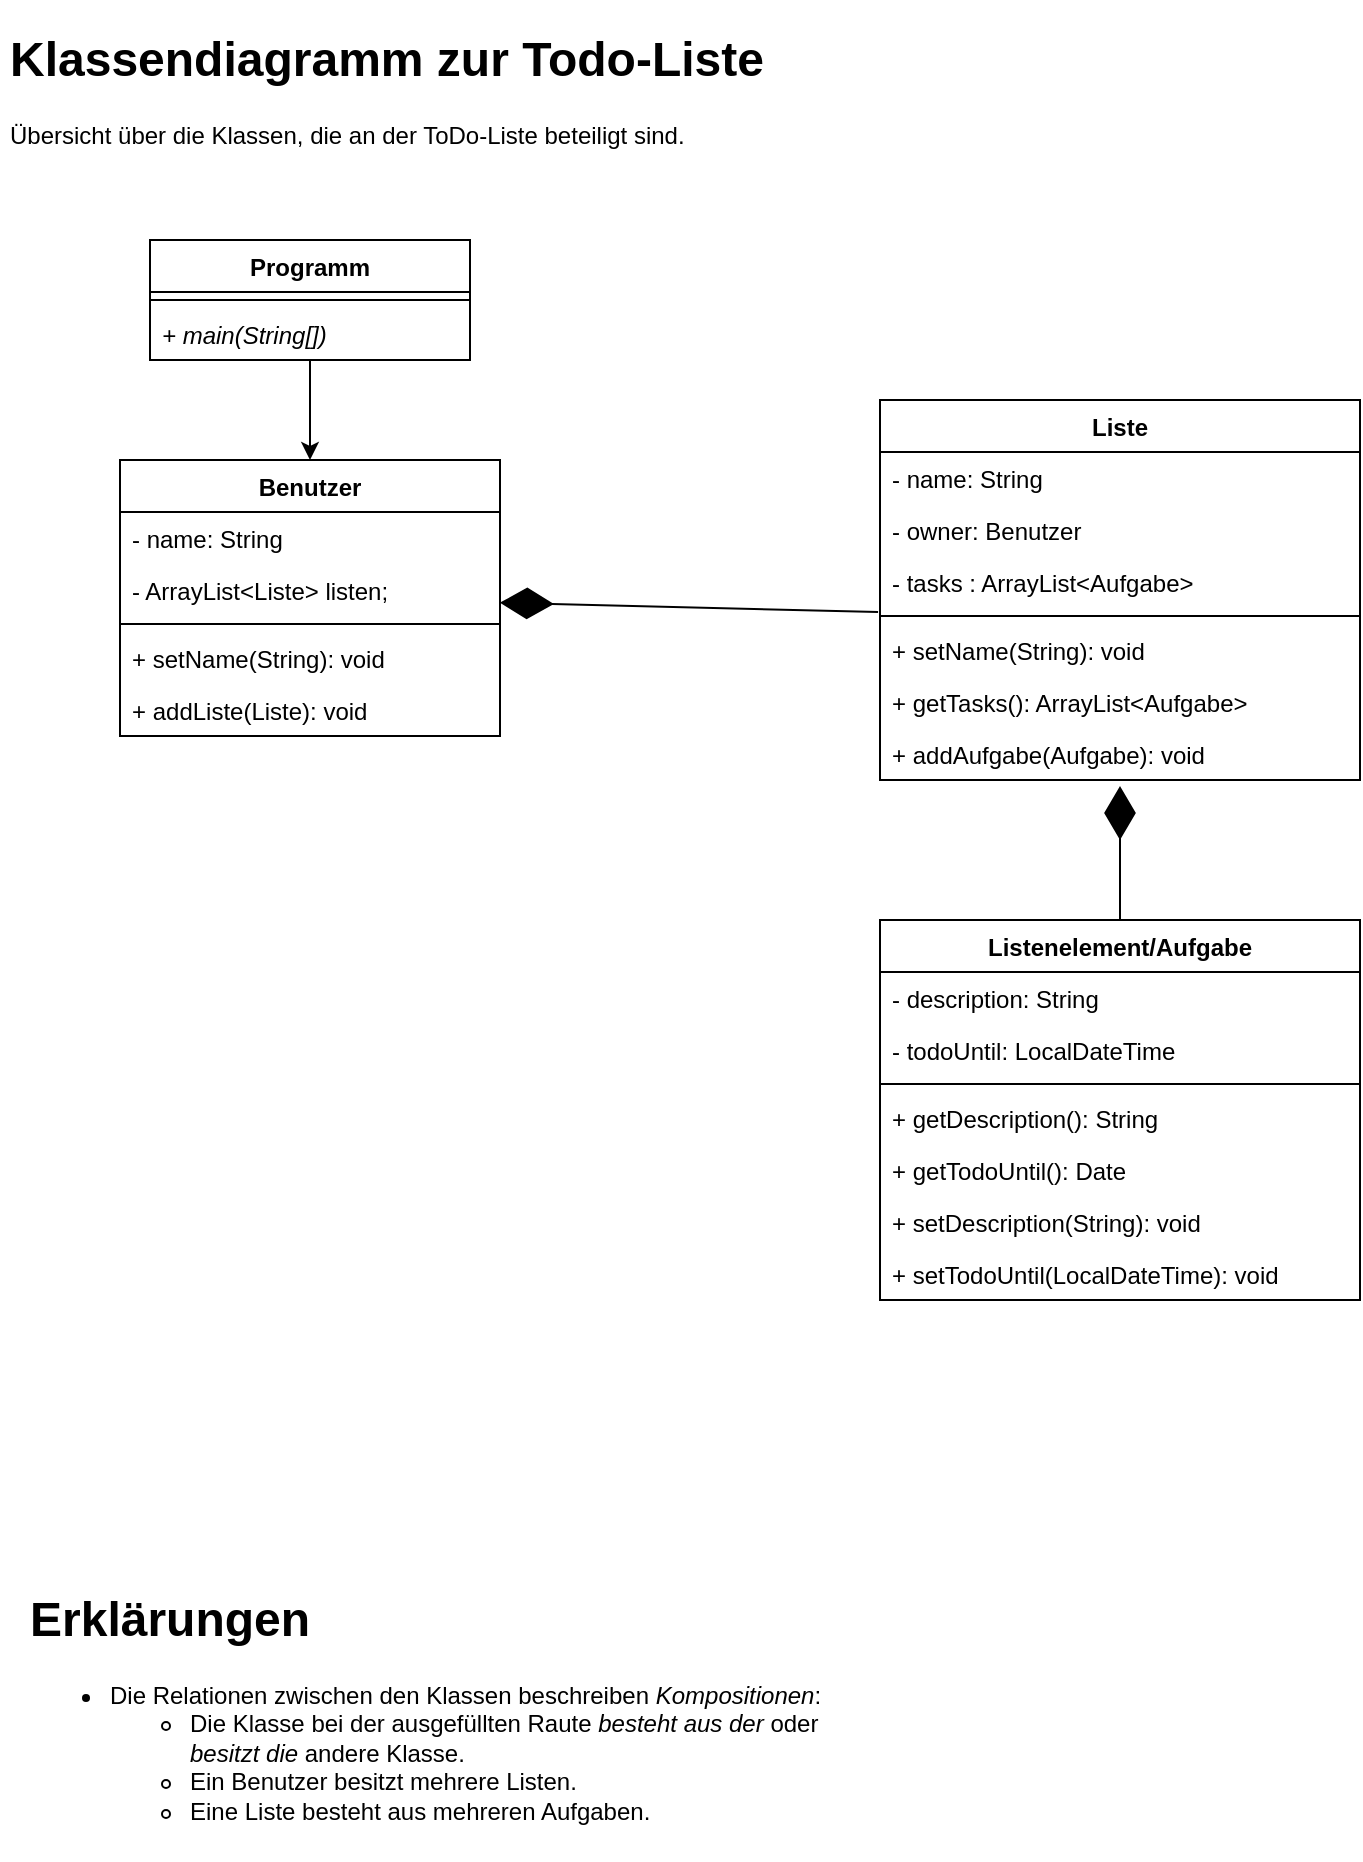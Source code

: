 <mxfile version="14.4.3" type="device"><diagram id="avJQyZf5HU_Jjl_K-IZU" name="Page-1"><mxGraphModel dx="1106" dy="892" grid="1" gridSize="10" guides="1" tooltips="1" connect="1" arrows="1" fold="1" page="1" pageScale="1" pageWidth="827" pageHeight="1169" math="0" shadow="0"><root><mxCell id="0"/><mxCell id="1" parent="0"/><mxCell id="4e_mp4GKWhQUyH6t5iIE-8" style="edgeStyle=orthogonalEdgeStyle;rounded=0;orthogonalLoop=1;jettySize=auto;html=1;entryX=0.5;entryY=0;entryDx=0;entryDy=0;" edge="1" parent="1" source="xpZerjBVG0QvXJLsPkTk-1" target="xpZerjBVG0QvXJLsPkTk-34"><mxGeometry relative="1" as="geometry"/></mxCell><mxCell id="xpZerjBVG0QvXJLsPkTk-1" value="Programm" style="swimlane;fontStyle=1;align=center;verticalAlign=top;childLayout=stackLayout;horizontal=1;startSize=26;horizontalStack=0;resizeParent=1;resizeParentMax=0;resizeLast=0;collapsible=1;marginBottom=0;" parent="1" vertex="1"><mxGeometry x="105" y="140" width="160" height="60" as="geometry"/></mxCell><mxCell id="xpZerjBVG0QvXJLsPkTk-3" value="" style="line;strokeWidth=1;fillColor=none;align=left;verticalAlign=middle;spacingTop=-1;spacingLeft=3;spacingRight=3;rotatable=0;labelPosition=right;points=[];portConstraint=eastwest;" parent="xpZerjBVG0QvXJLsPkTk-1" vertex="1"><mxGeometry y="26" width="160" height="8" as="geometry"/></mxCell><mxCell id="xpZerjBVG0QvXJLsPkTk-4" value="+ main(String[])" style="text;strokeColor=none;fillColor=none;align=left;verticalAlign=top;spacingLeft=4;spacingRight=4;overflow=hidden;rotatable=0;points=[[0,0.5],[1,0.5]];portConstraint=eastwest;fontStyle=2" parent="xpZerjBVG0QvXJLsPkTk-1" vertex="1"><mxGeometry y="34" width="160" height="26" as="geometry"/></mxCell><mxCell id="xpZerjBVG0QvXJLsPkTk-5" value="Liste" style="swimlane;fontStyle=1;align=center;verticalAlign=top;childLayout=stackLayout;horizontal=1;startSize=26;horizontalStack=0;resizeParent=1;resizeParentMax=0;resizeLast=0;collapsible=1;marginBottom=0;" parent="1" vertex="1"><mxGeometry x="470" y="220" width="240" height="190" as="geometry"/></mxCell><mxCell id="xpZerjBVG0QvXJLsPkTk-55" value="- name: String" style="text;strokeColor=none;fillColor=none;align=left;verticalAlign=top;spacingLeft=4;spacingRight=4;overflow=hidden;rotatable=0;points=[[0,0.5],[1,0.5]];portConstraint=eastwest;fontStyle=0" parent="xpZerjBVG0QvXJLsPkTk-5" vertex="1"><mxGeometry y="26" width="240" height="26" as="geometry"/></mxCell><mxCell id="xpZerjBVG0QvXJLsPkTk-57" value="- owner: Benutzer" style="text;strokeColor=none;fillColor=none;align=left;verticalAlign=top;spacingLeft=4;spacingRight=4;overflow=hidden;rotatable=0;points=[[0,0.5],[1,0.5]];portConstraint=eastwest;fontStyle=0" parent="xpZerjBVG0QvXJLsPkTk-5" vertex="1"><mxGeometry y="52" width="240" height="26" as="geometry"/></mxCell><mxCell id="xpZerjBVG0QvXJLsPkTk-31" value="- tasks : ArrayList&lt;Aufgabe&gt;" style="text;strokeColor=none;fillColor=none;align=left;verticalAlign=top;spacingLeft=4;spacingRight=4;overflow=hidden;rotatable=0;points=[[0,0.5],[1,0.5]];portConstraint=eastwest;fontStyle=0" parent="xpZerjBVG0QvXJLsPkTk-5" vertex="1"><mxGeometry y="78" width="240" height="26" as="geometry"/></mxCell><mxCell id="xpZerjBVG0QvXJLsPkTk-6" value="" style="line;strokeWidth=1;fillColor=none;align=left;verticalAlign=middle;spacingTop=-1;spacingLeft=3;spacingRight=3;rotatable=0;labelPosition=right;points=[];portConstraint=eastwest;" parent="xpZerjBVG0QvXJLsPkTk-5" vertex="1"><mxGeometry y="104" width="240" height="8" as="geometry"/></mxCell><mxCell id="xpZerjBVG0QvXJLsPkTk-56" value="+ setName(String): void" style="text;strokeColor=none;fillColor=none;align=left;verticalAlign=top;spacingLeft=4;spacingRight=4;overflow=hidden;rotatable=0;points=[[0,0.5],[1,0.5]];portConstraint=eastwest;fontStyle=0" parent="xpZerjBVG0QvXJLsPkTk-5" vertex="1"><mxGeometry y="112" width="240" height="26" as="geometry"/></mxCell><mxCell id="xpZerjBVG0QvXJLsPkTk-7" value="+ getTasks(): ArrayList&lt;Aufgabe&gt;" style="text;strokeColor=none;fillColor=none;align=left;verticalAlign=top;spacingLeft=4;spacingRight=4;overflow=hidden;rotatable=0;points=[[0,0.5],[1,0.5]];portConstraint=eastwest;fontStyle=0" parent="xpZerjBVG0QvXJLsPkTk-5" vertex="1"><mxGeometry y="138" width="240" height="26" as="geometry"/></mxCell><mxCell id="xpZerjBVG0QvXJLsPkTk-32" value="+ addAufgabe(Aufgabe): void" style="text;strokeColor=none;fillColor=none;align=left;verticalAlign=top;spacingLeft=4;spacingRight=4;overflow=hidden;rotatable=0;points=[[0,0.5],[1,0.5]];portConstraint=eastwest;fontStyle=0" parent="xpZerjBVG0QvXJLsPkTk-5" vertex="1"><mxGeometry y="164" width="240" height="26" as="geometry"/></mxCell><mxCell id="xpZerjBVG0QvXJLsPkTk-14" value="Listenelement/Aufgabe" style="swimlane;fontStyle=1;align=center;verticalAlign=top;childLayout=stackLayout;horizontal=1;startSize=26;horizontalStack=0;resizeParent=1;resizeParentMax=0;resizeLast=0;collapsible=1;marginBottom=0;" parent="1" vertex="1"><mxGeometry x="470" y="480" width="240" height="190" as="geometry"/></mxCell><mxCell id="xpZerjBVG0QvXJLsPkTk-15" value="- description: String" style="text;strokeColor=none;fillColor=none;align=left;verticalAlign=top;spacingLeft=4;spacingRight=4;overflow=hidden;rotatable=0;points=[[0,0.5],[1,0.5]];portConstraint=eastwest;" parent="xpZerjBVG0QvXJLsPkTk-14" vertex="1"><mxGeometry y="26" width="240" height="26" as="geometry"/></mxCell><mxCell id="xpZerjBVG0QvXJLsPkTk-23" value="- todoUntil: LocalDateTime" style="text;strokeColor=none;fillColor=none;align=left;verticalAlign=top;spacingLeft=4;spacingRight=4;overflow=hidden;rotatable=0;points=[[0,0.5],[1,0.5]];portConstraint=eastwest;" parent="xpZerjBVG0QvXJLsPkTk-14" vertex="1"><mxGeometry y="52" width="240" height="26" as="geometry"/></mxCell><mxCell id="xpZerjBVG0QvXJLsPkTk-16" value="" style="line;strokeWidth=1;fillColor=none;align=left;verticalAlign=middle;spacingTop=-1;spacingLeft=3;spacingRight=3;rotatable=0;labelPosition=right;points=[];portConstraint=eastwest;" parent="xpZerjBVG0QvXJLsPkTk-14" vertex="1"><mxGeometry y="78" width="240" height="8" as="geometry"/></mxCell><mxCell id="xpZerjBVG0QvXJLsPkTk-17" value="+ getDescription(): String" style="text;strokeColor=none;fillColor=none;align=left;verticalAlign=top;spacingLeft=4;spacingRight=4;overflow=hidden;rotatable=0;points=[[0,0.5],[1,0.5]];portConstraint=eastwest;" parent="xpZerjBVG0QvXJLsPkTk-14" vertex="1"><mxGeometry y="86" width="240" height="26" as="geometry"/></mxCell><mxCell id="xpZerjBVG0QvXJLsPkTk-24" value="+ getTodoUntil(): Date" style="text;strokeColor=none;fillColor=none;align=left;verticalAlign=top;spacingLeft=4;spacingRight=4;overflow=hidden;rotatable=0;points=[[0,0.5],[1,0.5]];portConstraint=eastwest;" parent="xpZerjBVG0QvXJLsPkTk-14" vertex="1"><mxGeometry y="112" width="240" height="26" as="geometry"/></mxCell><mxCell id="xpZerjBVG0QvXJLsPkTk-25" value="+ setDescription(String): void" style="text;strokeColor=none;fillColor=none;align=left;verticalAlign=top;spacingLeft=4;spacingRight=4;overflow=hidden;rotatable=0;points=[[0,0.5],[1,0.5]];portConstraint=eastwest;" parent="xpZerjBVG0QvXJLsPkTk-14" vertex="1"><mxGeometry y="138" width="240" height="26" as="geometry"/></mxCell><mxCell id="xpZerjBVG0QvXJLsPkTk-26" value="+ setTodoUntil(LocalDateTime): void" style="text;strokeColor=none;fillColor=none;align=left;verticalAlign=top;spacingLeft=4;spacingRight=4;overflow=hidden;rotatable=0;points=[[0,0.5],[1,0.5]];portConstraint=eastwest;" parent="xpZerjBVG0QvXJLsPkTk-14" vertex="1"><mxGeometry y="164" width="240" height="26" as="geometry"/></mxCell><mxCell id="xpZerjBVG0QvXJLsPkTk-34" value="Benutzer" style="swimlane;fontStyle=1;align=center;verticalAlign=top;childLayout=stackLayout;horizontal=1;startSize=26;horizontalStack=0;resizeParent=1;resizeParentMax=0;resizeLast=0;collapsible=1;marginBottom=0;" parent="1" vertex="1"><mxGeometry x="90" y="250" width="190" height="138" as="geometry"/></mxCell><mxCell id="xpZerjBVG0QvXJLsPkTk-35" value="- name: String" style="text;strokeColor=none;fillColor=none;align=left;verticalAlign=top;spacingLeft=4;spacingRight=4;overflow=hidden;rotatable=0;points=[[0,0.5],[1,0.5]];portConstraint=eastwest;" parent="xpZerjBVG0QvXJLsPkTk-34" vertex="1"><mxGeometry y="26" width="190" height="26" as="geometry"/></mxCell><mxCell id="xpZerjBVG0QvXJLsPkTk-38" value="- ArrayList&lt;Liste&gt; listen;" style="text;strokeColor=none;fillColor=none;align=left;verticalAlign=top;spacingLeft=4;spacingRight=4;overflow=hidden;rotatable=0;points=[[0,0.5],[1,0.5]];portConstraint=eastwest;" parent="xpZerjBVG0QvXJLsPkTk-34" vertex="1"><mxGeometry y="52" width="190" height="26" as="geometry"/></mxCell><mxCell id="xpZerjBVG0QvXJLsPkTk-36" value="" style="line;strokeWidth=1;fillColor=none;align=left;verticalAlign=middle;spacingTop=-1;spacingLeft=3;spacingRight=3;rotatable=0;labelPosition=right;points=[];portConstraint=eastwest;" parent="xpZerjBVG0QvXJLsPkTk-34" vertex="1"><mxGeometry y="78" width="190" height="8" as="geometry"/></mxCell><mxCell id="xpZerjBVG0QvXJLsPkTk-52" value="+ setName(String): void" style="text;strokeColor=none;fillColor=none;align=left;verticalAlign=top;spacingLeft=4;spacingRight=4;overflow=hidden;rotatable=0;points=[[0,0.5],[1,0.5]];portConstraint=eastwest;" parent="xpZerjBVG0QvXJLsPkTk-34" vertex="1"><mxGeometry y="86" width="190" height="26" as="geometry"/></mxCell><mxCell id="xpZerjBVG0QvXJLsPkTk-37" value="+ addListe(Liste): void" style="text;strokeColor=none;fillColor=none;align=left;verticalAlign=top;spacingLeft=4;spacingRight=4;overflow=hidden;rotatable=0;points=[[0,0.5],[1,0.5]];portConstraint=eastwest;" parent="xpZerjBVG0QvXJLsPkTk-34" vertex="1"><mxGeometry y="112" width="190" height="26" as="geometry"/></mxCell><mxCell id="4e_mp4GKWhQUyH6t5iIE-2" value="" style="endArrow=diamondThin;endFill=1;endSize=24;html=1;exitX=0.5;exitY=0;exitDx=0;exitDy=0;entryX=0.5;entryY=1.115;entryDx=0;entryDy=0;entryPerimeter=0;" edge="1" parent="1" source="xpZerjBVG0QvXJLsPkTk-14" target="xpZerjBVG0QvXJLsPkTk-32"><mxGeometry width="160" relative="1" as="geometry"><mxPoint x="320" y="470" as="sourcePoint"/><mxPoint x="480" y="470" as="targetPoint"/></mxGeometry></mxCell><mxCell id="4e_mp4GKWhQUyH6t5iIE-3" value="" style="endArrow=diamondThin;endFill=1;endSize=24;html=1;exitX=-0.004;exitY=0.25;exitDx=0;exitDy=0;exitPerimeter=0;" edge="1" parent="1" source="xpZerjBVG0QvXJLsPkTk-6" target="xpZerjBVG0QvXJLsPkTk-34"><mxGeometry width="160" relative="1" as="geometry"><mxPoint x="430" y="270" as="sourcePoint"/><mxPoint x="600" y="452.99" as="targetPoint"/></mxGeometry></mxCell><mxCell id="4e_mp4GKWhQUyH6t5iIE-5" value="&lt;h1&gt;Erklärungen&lt;/h1&gt;&lt;p&gt;&lt;/p&gt;&lt;ul&gt;&lt;li&gt;Die Relationen zwischen den Klassen beschreiben &lt;i&gt;Kompositionen&lt;/i&gt;:&lt;/li&gt;&lt;ul&gt;&lt;li&gt;Die Klasse bei der ausgefüllten Raute &lt;i&gt;besteht aus der &lt;/i&gt;oder &lt;i&gt;besitzt die &lt;/i&gt;andere Klasse.&lt;/li&gt;&lt;li&gt;Ein Benutzer besitzt mehrere Listen.&lt;/li&gt;&lt;li&gt;Eine Liste besteht aus mehreren Aufgaben.&lt;/li&gt;&lt;/ul&gt;&lt;/ul&gt;&lt;br&gt;&lt;br&gt;&lt;p&gt;&lt;/p&gt;" style="text;html=1;strokeColor=none;fillColor=none;spacing=5;spacingTop=-20;whiteSpace=wrap;overflow=hidden;rounded=0;" vertex="1" parent="1"><mxGeometry x="40" y="810" width="420" height="140" as="geometry"/></mxCell><mxCell id="4e_mp4GKWhQUyH6t5iIE-12" value="&lt;h1&gt;Klassendiagramm zur Todo-Liste&lt;/h1&gt;&lt;div&gt;Übersicht über die Klassen, die an der ToDo-Liste beteiligt sind.&lt;/div&gt;" style="text;html=1;strokeColor=none;fillColor=none;spacing=5;spacingTop=-20;whiteSpace=wrap;overflow=hidden;rounded=0;" vertex="1" parent="1"><mxGeometry x="30" y="30" width="410" height="120" as="geometry"/></mxCell></root></mxGraphModel></diagram></mxfile>